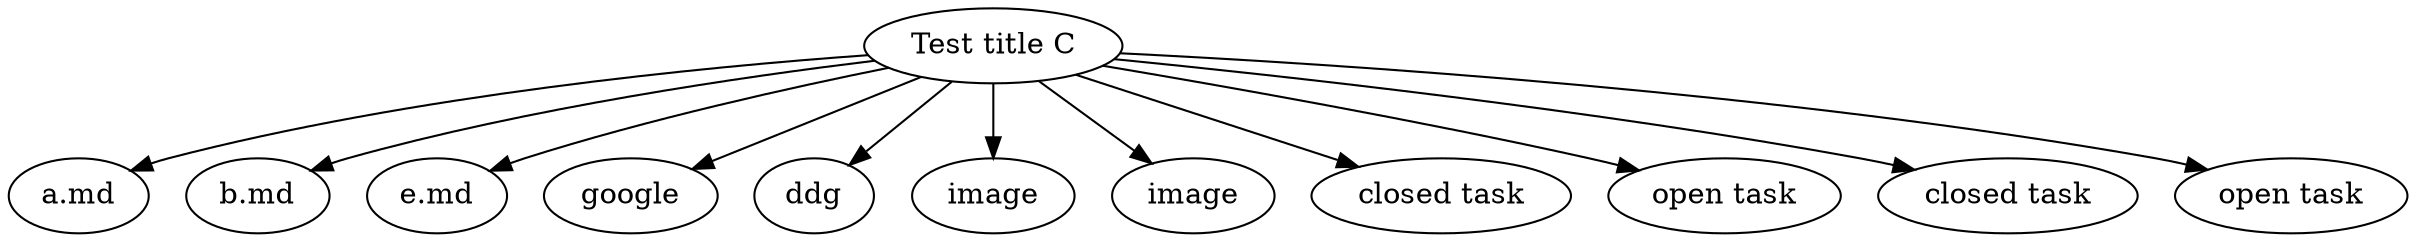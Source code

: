 strict digraph {
    "c.md"[label="Test title C", href="c.md"]
    "a.md"
    "b.md"
    "e.md"
    "google.com"[label="google", href="google.com"]
    "https://duckduckgo.com"[label="ddg", href="https://duckduckgo.com"]
    "image.png"[label="image",href="image.png", tooltip="image"]
    "image2.png"[label="image", href="image2.png", tooltip="nonexistent image"]
    "<hash of task text1>"[label="closed task", tooltip="Completed task"]
    "<hash of task text2>"[label="open task", tooltip="Partially completed task"]
    "<hash of task text3>"[label="closed task", tooltip="Completed on 2020-01-01 23:24"]
    "<hash of task text4>"[label="open task", tooltip="Incomplete task"]
    "<hash of task text4>"[label="open task", tooltip="Task due 2024-01-01"]

    "c.md" -> { "a.md" "b.md" "e.md" "google.com" "https://duckduckgo.com" "image.png" "image2.png" "<hash of task text1>" "<hash of task text2>" "<hash of task text3>" "<hash of task text4>" "<hash of task text4>" }
}